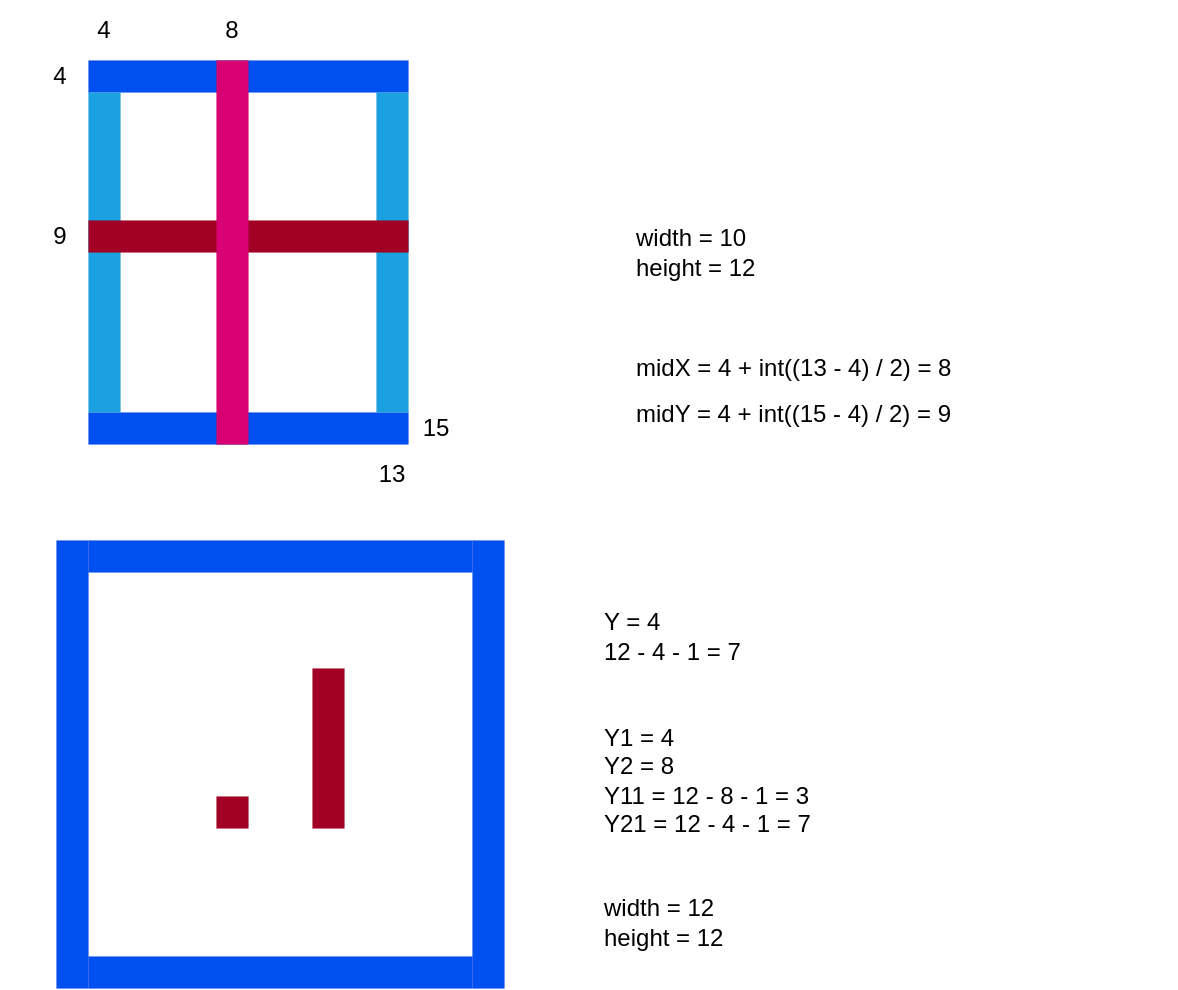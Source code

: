 <mxfile>
    <diagram id="fbRHSxNy8j00xSFV8XD8" name="Seite-1">
        <mxGraphModel dx="692" dy="458" grid="1" gridSize="16" guides="1" tooltips="1" connect="1" arrows="1" fold="1" page="1" pageScale="1" pageWidth="827" pageHeight="1169" math="0" shadow="0">
            <root>
                <mxCell id="0"/>
                <mxCell id="1" parent="0"/>
                <mxCell id="3" value="" style="whiteSpace=wrap;html=1;fillColor=#0050ef;fontColor=#ffffff;strokeColor=#001DBC;strokeWidth=0;" parent="1" vertex="1">
                    <mxGeometry x="64" y="64" width="160" height="16" as="geometry"/>
                </mxCell>
                <mxCell id="4" value="" style="whiteSpace=wrap;html=1;fillColor=#0050ef;fontColor=#ffffff;strokeColor=#001DBC;strokeWidth=0;" parent="1" vertex="1">
                    <mxGeometry x="64" y="240" width="160" height="16" as="geometry"/>
                </mxCell>
                <mxCell id="6" value="" style="whiteSpace=wrap;html=1;strokeWidth=0;fillColor=#1ba1e2;fontColor=#ffffff;strokeColor=#006EAF;" parent="1" vertex="1">
                    <mxGeometry x="208" y="80" width="16" height="160" as="geometry"/>
                </mxCell>
                <mxCell id="7" value="" style="whiteSpace=wrap;html=1;strokeWidth=0;fillColor=#1ba1e2;fontColor=#ffffff;strokeColor=#006EAF;" parent="1" vertex="1">
                    <mxGeometry x="64" y="80" width="16" height="160" as="geometry"/>
                </mxCell>
                <mxCell id="8" value="4" style="text;strokeColor=none;align=center;fillColor=none;html=1;verticalAlign=middle;whiteSpace=wrap;rounded=0;strokeWidth=0;" parent="1" vertex="1">
                    <mxGeometry x="42" y="34" width="60" height="30" as="geometry"/>
                </mxCell>
                <mxCell id="9" value="4" style="text;strokeColor=none;align=center;fillColor=none;html=1;verticalAlign=middle;whiteSpace=wrap;rounded=0;strokeWidth=0;" parent="1" vertex="1">
                    <mxGeometry x="20" y="57" width="60" height="30" as="geometry"/>
                </mxCell>
                <mxCell id="10" value="13" style="text;strokeColor=none;align=center;fillColor=none;html=1;verticalAlign=middle;whiteSpace=wrap;rounded=0;strokeWidth=0;" parent="1" vertex="1">
                    <mxGeometry x="186" y="256" width="60" height="30" as="geometry"/>
                </mxCell>
                <mxCell id="11" value="15" style="text;strokeColor=none;align=center;fillColor=none;html=1;verticalAlign=middle;whiteSpace=wrap;rounded=0;strokeWidth=0;" parent="1" vertex="1">
                    <mxGeometry x="208" y="233" width="60" height="30" as="geometry"/>
                </mxCell>
                <mxCell id="12" value="midX = 4 + int((13 - 4) / 2) = 8" style="text;strokeColor=none;align=left;fillColor=none;html=1;verticalAlign=middle;whiteSpace=wrap;rounded=0;strokeWidth=0;" parent="1" vertex="1">
                    <mxGeometry x="336" y="203" width="272" height="30" as="geometry"/>
                </mxCell>
                <mxCell id="13" value="midY = 4 + int((15 - 4) / 2) = 9" style="text;strokeColor=none;align=left;fillColor=none;html=1;verticalAlign=middle;whiteSpace=wrap;rounded=0;strokeWidth=0;" parent="1" vertex="1">
                    <mxGeometry x="336" y="226" width="272" height="30" as="geometry"/>
                </mxCell>
                <mxCell id="14" value="8" style="text;strokeColor=none;align=center;fillColor=none;html=1;verticalAlign=middle;whiteSpace=wrap;rounded=0;strokeWidth=0;" parent="1" vertex="1">
                    <mxGeometry x="106" y="34" width="60" height="30" as="geometry"/>
                </mxCell>
                <mxCell id="15" value="9" style="text;strokeColor=none;align=center;fillColor=none;html=1;verticalAlign=middle;whiteSpace=wrap;rounded=0;strokeWidth=0;" parent="1" vertex="1">
                    <mxGeometry x="20" y="137" width="60" height="30" as="geometry"/>
                </mxCell>
                <mxCell id="16" value="" style="whiteSpace=wrap;html=1;fillColor=#a20025;fontColor=#ffffff;strokeColor=#6F0000;strokeWidth=0;" parent="1" vertex="1">
                    <mxGeometry x="64" y="144" width="160" height="16" as="geometry"/>
                </mxCell>
                <mxCell id="17" value="" style="whiteSpace=wrap;html=1;strokeWidth=0;fillColor=#d80073;fontColor=#ffffff;strokeColor=#A50040;" parent="1" vertex="1">
                    <mxGeometry x="128" y="64" width="16" height="192" as="geometry"/>
                </mxCell>
                <mxCell id="18" value="width = 10&lt;br&gt;height = 12" style="text;strokeColor=none;align=left;fillColor=none;html=1;verticalAlign=middle;whiteSpace=wrap;rounded=0;strokeWidth=0;" parent="1" vertex="1">
                    <mxGeometry x="336" y="145" width="272" height="30" as="geometry"/>
                </mxCell>
                <mxCell id="22" value="" style="whiteSpace=wrap;html=1;fillColor=#0050ef;fontColor=#ffffff;strokeColor=#001DBC;strokeWidth=0;" parent="1" vertex="1">
                    <mxGeometry x="64" y="512" width="192" height="16" as="geometry"/>
                </mxCell>
                <mxCell id="23" value="" style="whiteSpace=wrap;html=1;fillColor=#0050ef;fontColor=#ffffff;strokeColor=#001DBC;strokeWidth=0;" parent="1" vertex="1">
                    <mxGeometry x="64" y="304" width="192" height="16" as="geometry"/>
                </mxCell>
                <mxCell id="24" value="" style="whiteSpace=wrap;html=1;fillColor=#0050ef;fontColor=#ffffff;strokeColor=#001DBC;strokeWidth=0;" parent="1" vertex="1">
                    <mxGeometry x="48" y="304" width="16" height="224" as="geometry"/>
                </mxCell>
                <mxCell id="25" value="" style="whiteSpace=wrap;html=1;fillColor=#0050ef;fontColor=#ffffff;strokeColor=#001DBC;strokeWidth=0;" parent="1" vertex="1">
                    <mxGeometry x="256" y="304" width="16" height="224" as="geometry"/>
                </mxCell>
                <mxCell id="26" value="width = 12&lt;br&gt;height = 12" style="text;strokeColor=none;align=left;fillColor=none;html=1;verticalAlign=middle;whiteSpace=wrap;rounded=0;strokeWidth=0;" parent="1" vertex="1">
                    <mxGeometry x="320" y="480" width="272" height="30" as="geometry"/>
                </mxCell>
                <mxCell id="27" value="" style="whiteSpace=wrap;html=1;fillColor=#a20025;fontColor=#ffffff;strokeColor=#6F0000;strokeWidth=0;" parent="1" vertex="1">
                    <mxGeometry x="128" y="432" width="16" height="16" as="geometry"/>
                </mxCell>
                <mxCell id="28" value="Y = 4&lt;br&gt;12 - 4 - 1 = 7" style="text;strokeColor=none;align=left;fillColor=none;html=1;verticalAlign=middle;whiteSpace=wrap;rounded=0;strokeWidth=0;" parent="1" vertex="1">
                    <mxGeometry x="320" y="337" width="272" height="30" as="geometry"/>
                </mxCell>
                <mxCell id="29" value="" style="whiteSpace=wrap;html=1;fillColor=#a20025;fontColor=#ffffff;strokeColor=#6F0000;strokeWidth=0;" parent="1" vertex="1">
                    <mxGeometry x="176" y="368" width="16" height="80" as="geometry"/>
                </mxCell>
                <mxCell id="30" value="Y1 = 4&lt;br&gt;Y2 = 8&lt;br&gt;Y11 = 12 - 8 - 1 = 3&lt;br&gt;Y21 = 12 - 4 - 1 = 7" style="text;strokeColor=none;align=left;fillColor=none;html=1;verticalAlign=middle;whiteSpace=wrap;rounded=0;strokeWidth=0;" parent="1" vertex="1">
                    <mxGeometry x="320" y="384" width="272" height="80" as="geometry"/>
                </mxCell>
            </root>
        </mxGraphModel>
    </diagram>
</mxfile>